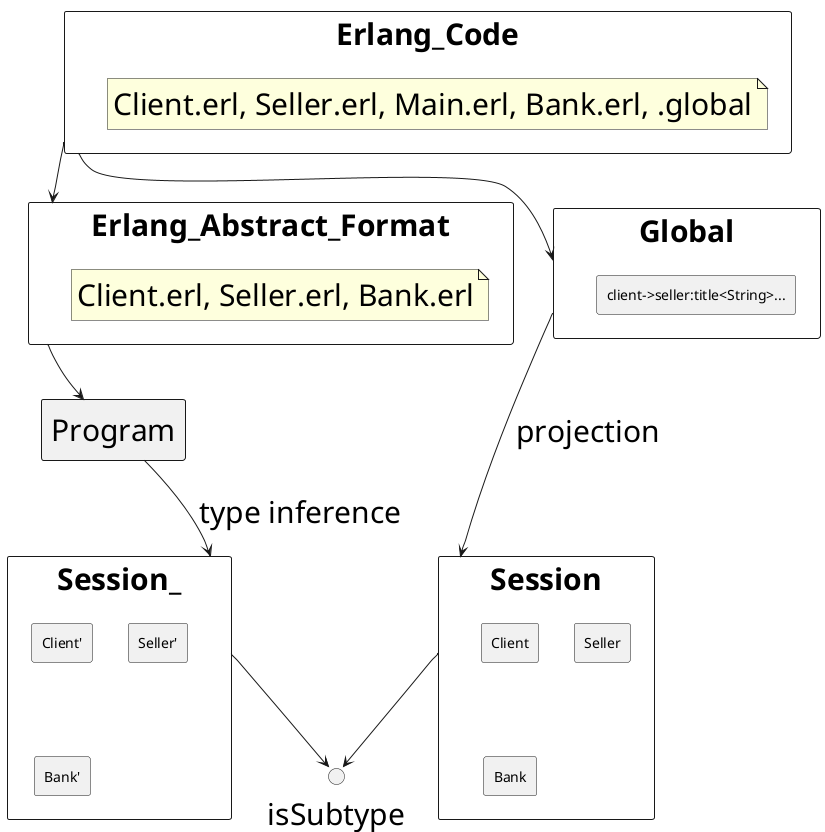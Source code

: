 @startuml
'https://plantuml.com/component-diagram

skinparam componentStyle rectangle
skinparam interfaceFontSize 30
skinparam arrowFontSize 30
skinparam noteFontSize 30
skinparam rectangleBorderThickness 1
skinparam nodeFontStyle bold

skinparam cloud{
  FontSize 30
}
skinparam rectangle{
  FontSize 30
}


rectangle "Erlang_Code"{
note as C
Client.erl, Seller.erl, Main.erl, Bank.erl, .global
end note
}

rectangle "Erlang_Abstract_Format"{
note as C_
Client.erl, Seller.erl, Bank.erl
end note

}

Erlang_Code --> Erlang_Abstract_Format
Erlang_Code --> Global
rectangle "Program"
rectangle "Global"{
        [client->seller:title<String>...]
}

rectangle Program

Erlang_Abstract_Format -> Program

rectangle "Session"{
    [Client]
    [Seller]
    [Bank]
}

rectangle "Session_"{
    [Client']
    [Seller']
    [Bank']
}

Global ---> Session:projection
Program --> Session_:type inference

Session --> isSubtype
Session_ --> isSubtype

@enduml